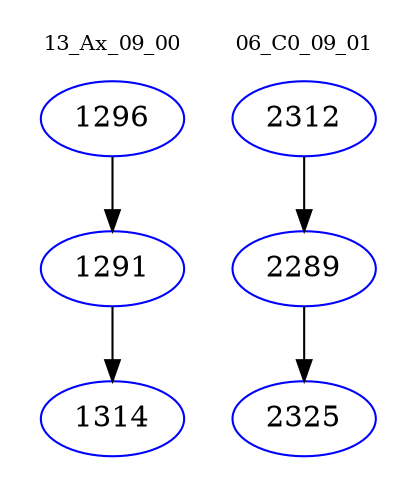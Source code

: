 digraph{
subgraph cluster_0 {
color = white
label = "13_Ax_09_00";
fontsize=10;
T0_1296 [label="1296", color="blue"]
T0_1296 -> T0_1291 [color="black"]
T0_1291 [label="1291", color="blue"]
T0_1291 -> T0_1314 [color="black"]
T0_1314 [label="1314", color="blue"]
}
subgraph cluster_1 {
color = white
label = "06_C0_09_01";
fontsize=10;
T1_2312 [label="2312", color="blue"]
T1_2312 -> T1_2289 [color="black"]
T1_2289 [label="2289", color="blue"]
T1_2289 -> T1_2325 [color="black"]
T1_2325 [label="2325", color="blue"]
}
}
